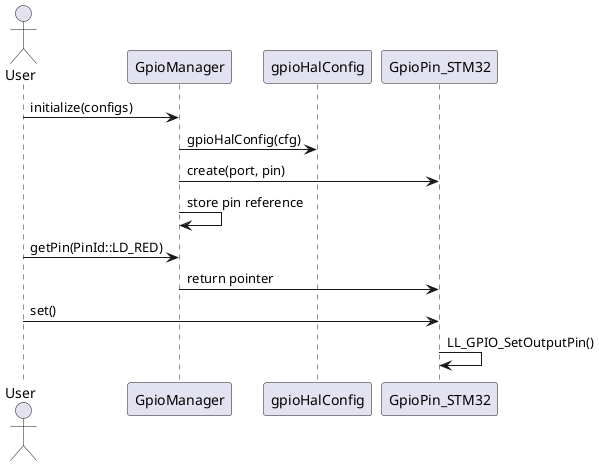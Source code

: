 @startuml
actor User
participant GpioManager
participant gpioHalConfig
participant GpioPin_STM32

User -> GpioManager : initialize(configs)
GpioManager -> gpioHalConfig : gpioHalConfig(cfg)
GpioManager -> GpioPin_STM32 : create(port, pin)
GpioManager -> GpioManager : store pin reference

User -> GpioManager : getPin(PinId::LD_RED)
GpioManager -> GpioPin_STM32 : return pointer

User -> GpioPin_STM32 : set()
GpioPin_STM32 -> GpioPin_STM32 : LL_GPIO_SetOutputPin()
@enduml
